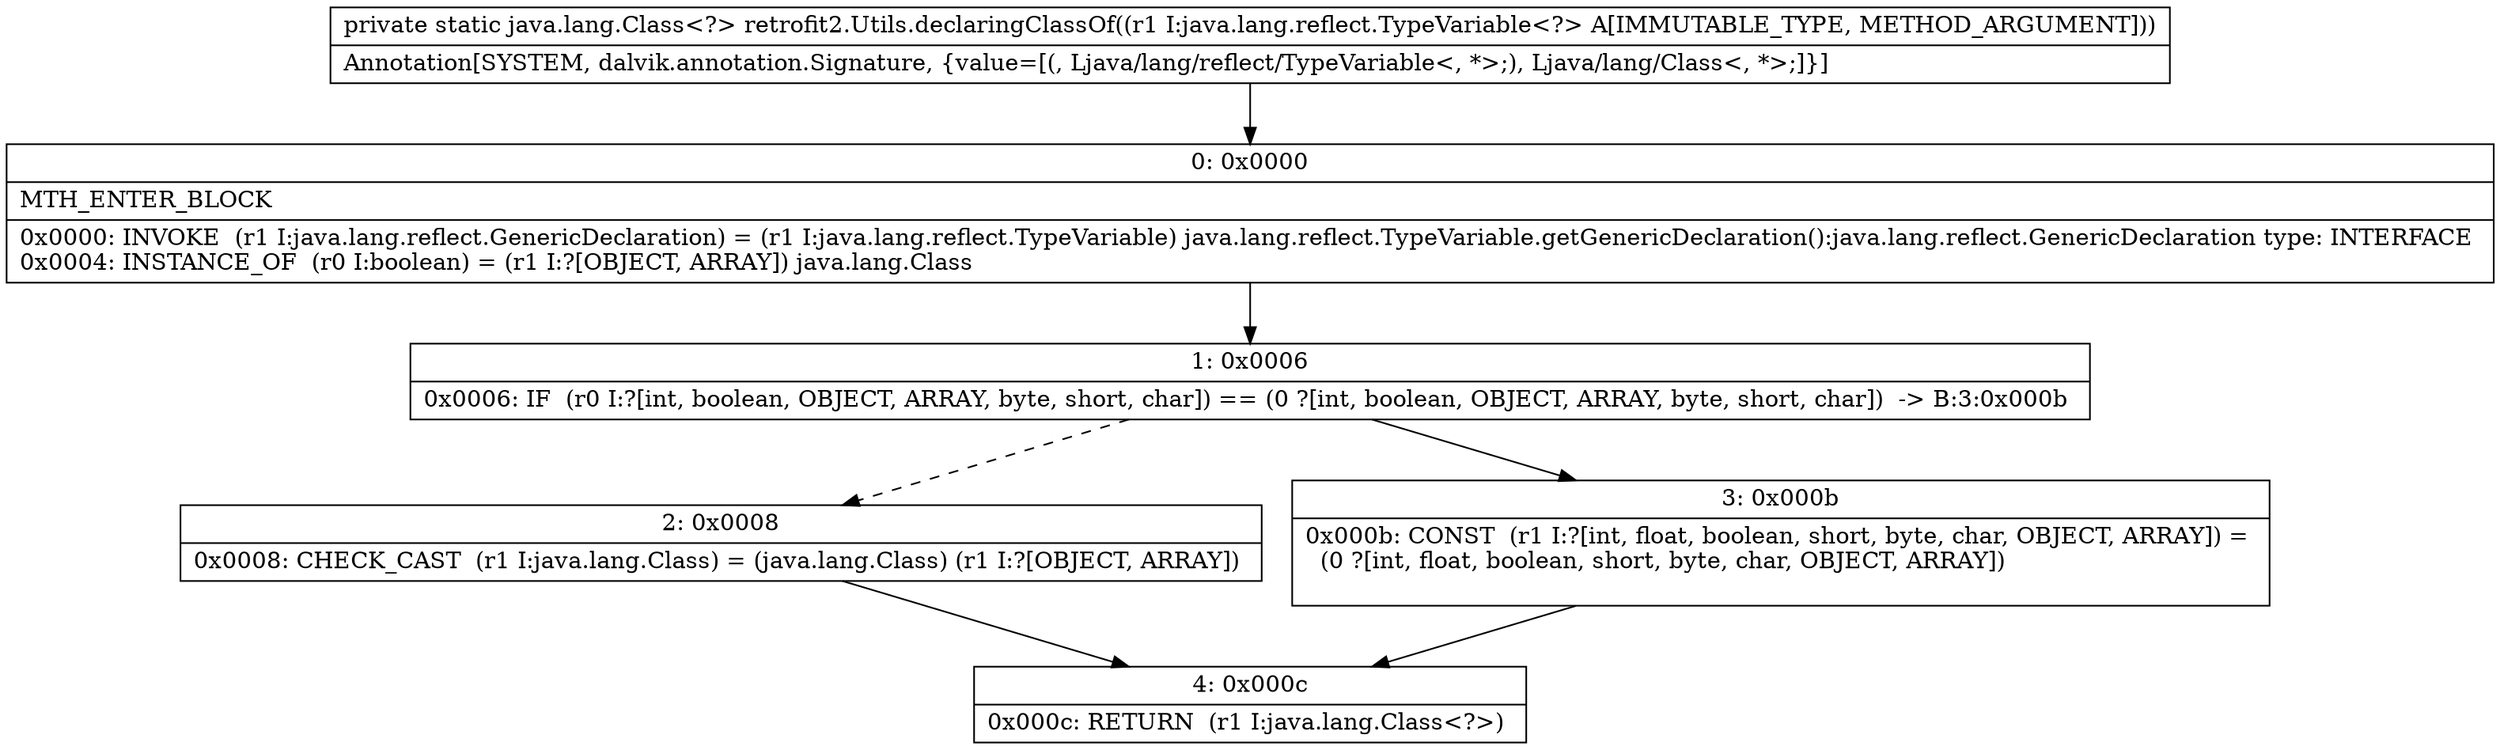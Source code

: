 digraph "CFG forretrofit2.Utils.declaringClassOf(Ljava\/lang\/reflect\/TypeVariable;)Ljava\/lang\/Class;" {
Node_0 [shape=record,label="{0\:\ 0x0000|MTH_ENTER_BLOCK\l|0x0000: INVOKE  (r1 I:java.lang.reflect.GenericDeclaration) = (r1 I:java.lang.reflect.TypeVariable) java.lang.reflect.TypeVariable.getGenericDeclaration():java.lang.reflect.GenericDeclaration type: INTERFACE \l0x0004: INSTANCE_OF  (r0 I:boolean) = (r1 I:?[OBJECT, ARRAY]) java.lang.Class \l}"];
Node_1 [shape=record,label="{1\:\ 0x0006|0x0006: IF  (r0 I:?[int, boolean, OBJECT, ARRAY, byte, short, char]) == (0 ?[int, boolean, OBJECT, ARRAY, byte, short, char])  \-\> B:3:0x000b \l}"];
Node_2 [shape=record,label="{2\:\ 0x0008|0x0008: CHECK_CAST  (r1 I:java.lang.Class) = (java.lang.Class) (r1 I:?[OBJECT, ARRAY]) \l}"];
Node_3 [shape=record,label="{3\:\ 0x000b|0x000b: CONST  (r1 I:?[int, float, boolean, short, byte, char, OBJECT, ARRAY]) = \l  (0 ?[int, float, boolean, short, byte, char, OBJECT, ARRAY])\l \l}"];
Node_4 [shape=record,label="{4\:\ 0x000c|0x000c: RETURN  (r1 I:java.lang.Class\<?\>) \l}"];
MethodNode[shape=record,label="{private static java.lang.Class\<?\> retrofit2.Utils.declaringClassOf((r1 I:java.lang.reflect.TypeVariable\<?\> A[IMMUTABLE_TYPE, METHOD_ARGUMENT]))  | Annotation[SYSTEM, dalvik.annotation.Signature, \{value=[(, Ljava\/lang\/reflect\/TypeVariable\<, *\>;), Ljava\/lang\/Class\<, *\>;]\}]\l}"];
MethodNode -> Node_0;
Node_0 -> Node_1;
Node_1 -> Node_2[style=dashed];
Node_1 -> Node_3;
Node_2 -> Node_4;
Node_3 -> Node_4;
}


